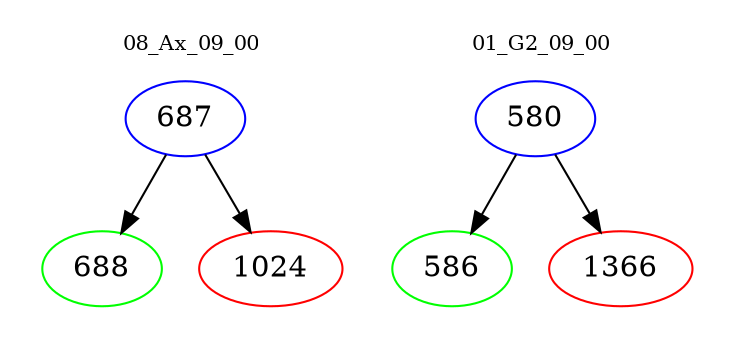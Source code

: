 digraph{
subgraph cluster_0 {
color = white
label = "08_Ax_09_00";
fontsize=10;
T0_687 [label="687", color="blue"]
T0_687 -> T0_688 [color="black"]
T0_688 [label="688", color="green"]
T0_687 -> T0_1024 [color="black"]
T0_1024 [label="1024", color="red"]
}
subgraph cluster_1 {
color = white
label = "01_G2_09_00";
fontsize=10;
T1_580 [label="580", color="blue"]
T1_580 -> T1_586 [color="black"]
T1_586 [label="586", color="green"]
T1_580 -> T1_1366 [color="black"]
T1_1366 [label="1366", color="red"]
}
}
